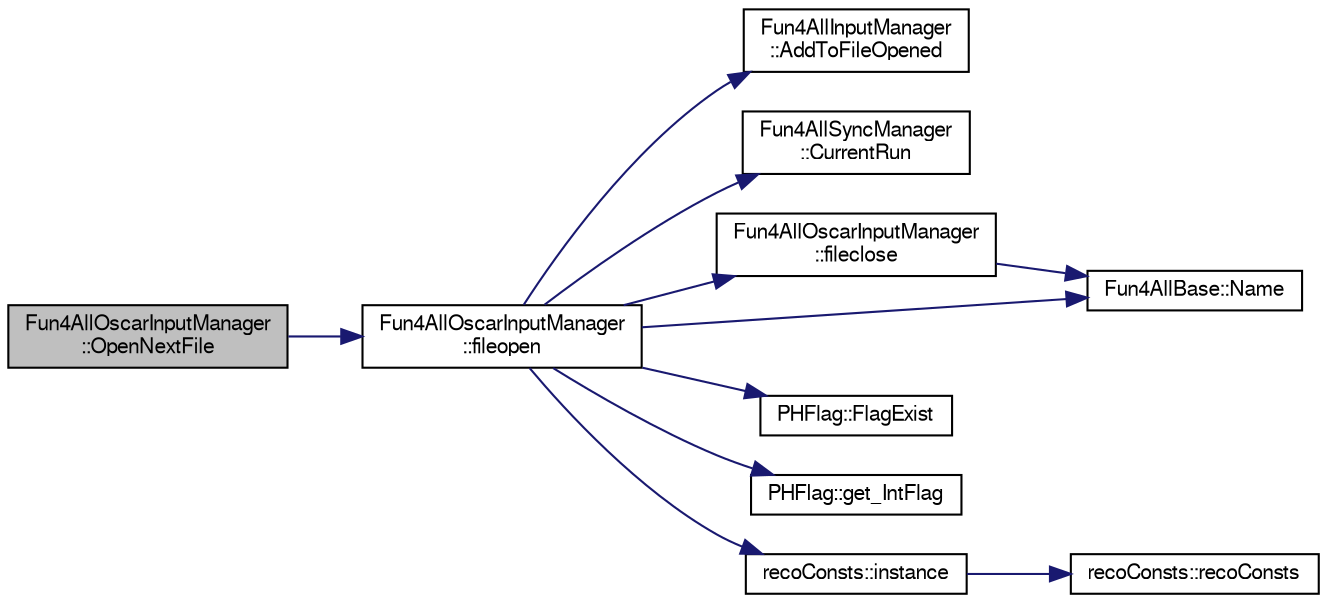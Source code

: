 digraph "Fun4AllOscarInputManager::OpenNextFile"
{
  bgcolor="transparent";
  edge [fontname="FreeSans",fontsize="10",labelfontname="FreeSans",labelfontsize="10"];
  node [fontname="FreeSans",fontsize="10",shape=record];
  rankdir="LR";
  Node1 [label="Fun4AllOscarInputManager\l::OpenNextFile",height=0.2,width=0.4,color="black", fillcolor="grey75", style="filled" fontcolor="black"];
  Node1 -> Node2 [color="midnightblue",fontsize="10",style="solid",fontname="FreeSans"];
  Node2 [label="Fun4AllOscarInputManager\l::fileopen",height=0.2,width=0.4,color="black",URL="$db/d1f/classFun4AllOscarInputManager.html#a6fbe420ea4972e895f4061bb94ab9d77"];
  Node2 -> Node3 [color="midnightblue",fontsize="10",style="solid",fontname="FreeSans"];
  Node3 [label="Fun4AllInputManager\l::AddToFileOpened",height=0.2,width=0.4,color="black",URL="$d4/da9/classFun4AllInputManager.html#a98ac3fb04956625a423ef41a3909ba27"];
  Node2 -> Node4 [color="midnightblue",fontsize="10",style="solid",fontname="FreeSans"];
  Node4 [label="Fun4AllSyncManager\l::CurrentRun",height=0.2,width=0.4,color="black",URL="$dd/ded/classFun4AllSyncManager.html#accab39002c98d83f875d96631b5d78bb"];
  Node2 -> Node5 [color="midnightblue",fontsize="10",style="solid",fontname="FreeSans"];
  Node5 [label="Fun4AllOscarInputManager\l::fileclose",height=0.2,width=0.4,color="black",URL="$db/d1f/classFun4AllOscarInputManager.html#a3d8ee2b71114d5c6e9078d6d09516c74"];
  Node5 -> Node6 [color="midnightblue",fontsize="10",style="solid",fontname="FreeSans"];
  Node6 [label="Fun4AllBase::Name",height=0.2,width=0.4,color="black",URL="$d5/dec/classFun4AllBase.html#a41f9ac377743d046f590617fd6f4f0ed",tooltip="Returns the name of this module. "];
  Node2 -> Node7 [color="midnightblue",fontsize="10",style="solid",fontname="FreeSans"];
  Node7 [label="PHFlag::FlagExist",height=0.2,width=0.4,color="black",URL="$d1/da8/classPHFlag.html#a4b73a422f0076568904d71f40e849da5"];
  Node2 -> Node8 [color="midnightblue",fontsize="10",style="solid",fontname="FreeSans"];
  Node8 [label="PHFlag::get_IntFlag",height=0.2,width=0.4,color="black",URL="$d1/da8/classPHFlag.html#a07899067141a5f12333cc37183caddc8"];
  Node2 -> Node9 [color="midnightblue",fontsize="10",style="solid",fontname="FreeSans"];
  Node9 [label="recoConsts::instance",height=0.2,width=0.4,color="black",URL="$d8/d14/classrecoConsts.html#ae69a5c29a7199ba16d0e537158618802"];
  Node9 -> Node10 [color="midnightblue",fontsize="10",style="solid",fontname="FreeSans"];
  Node10 [label="recoConsts::recoConsts",height=0.2,width=0.4,color="black",URL="$d8/d14/classrecoConsts.html#ae882d6adc62f783ec78114fe3dee3c24"];
  Node2 -> Node6 [color="midnightblue",fontsize="10",style="solid",fontname="FreeSans"];
}
